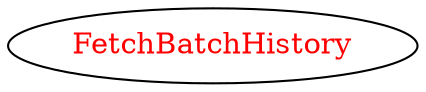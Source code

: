 digraph dependencyGraph {
 concentrate=true;
 ranksep="2.0";
 rankdir="LR"; 
 splines="ortho";
"FetchBatchHistory" [fontcolor="red"];
}